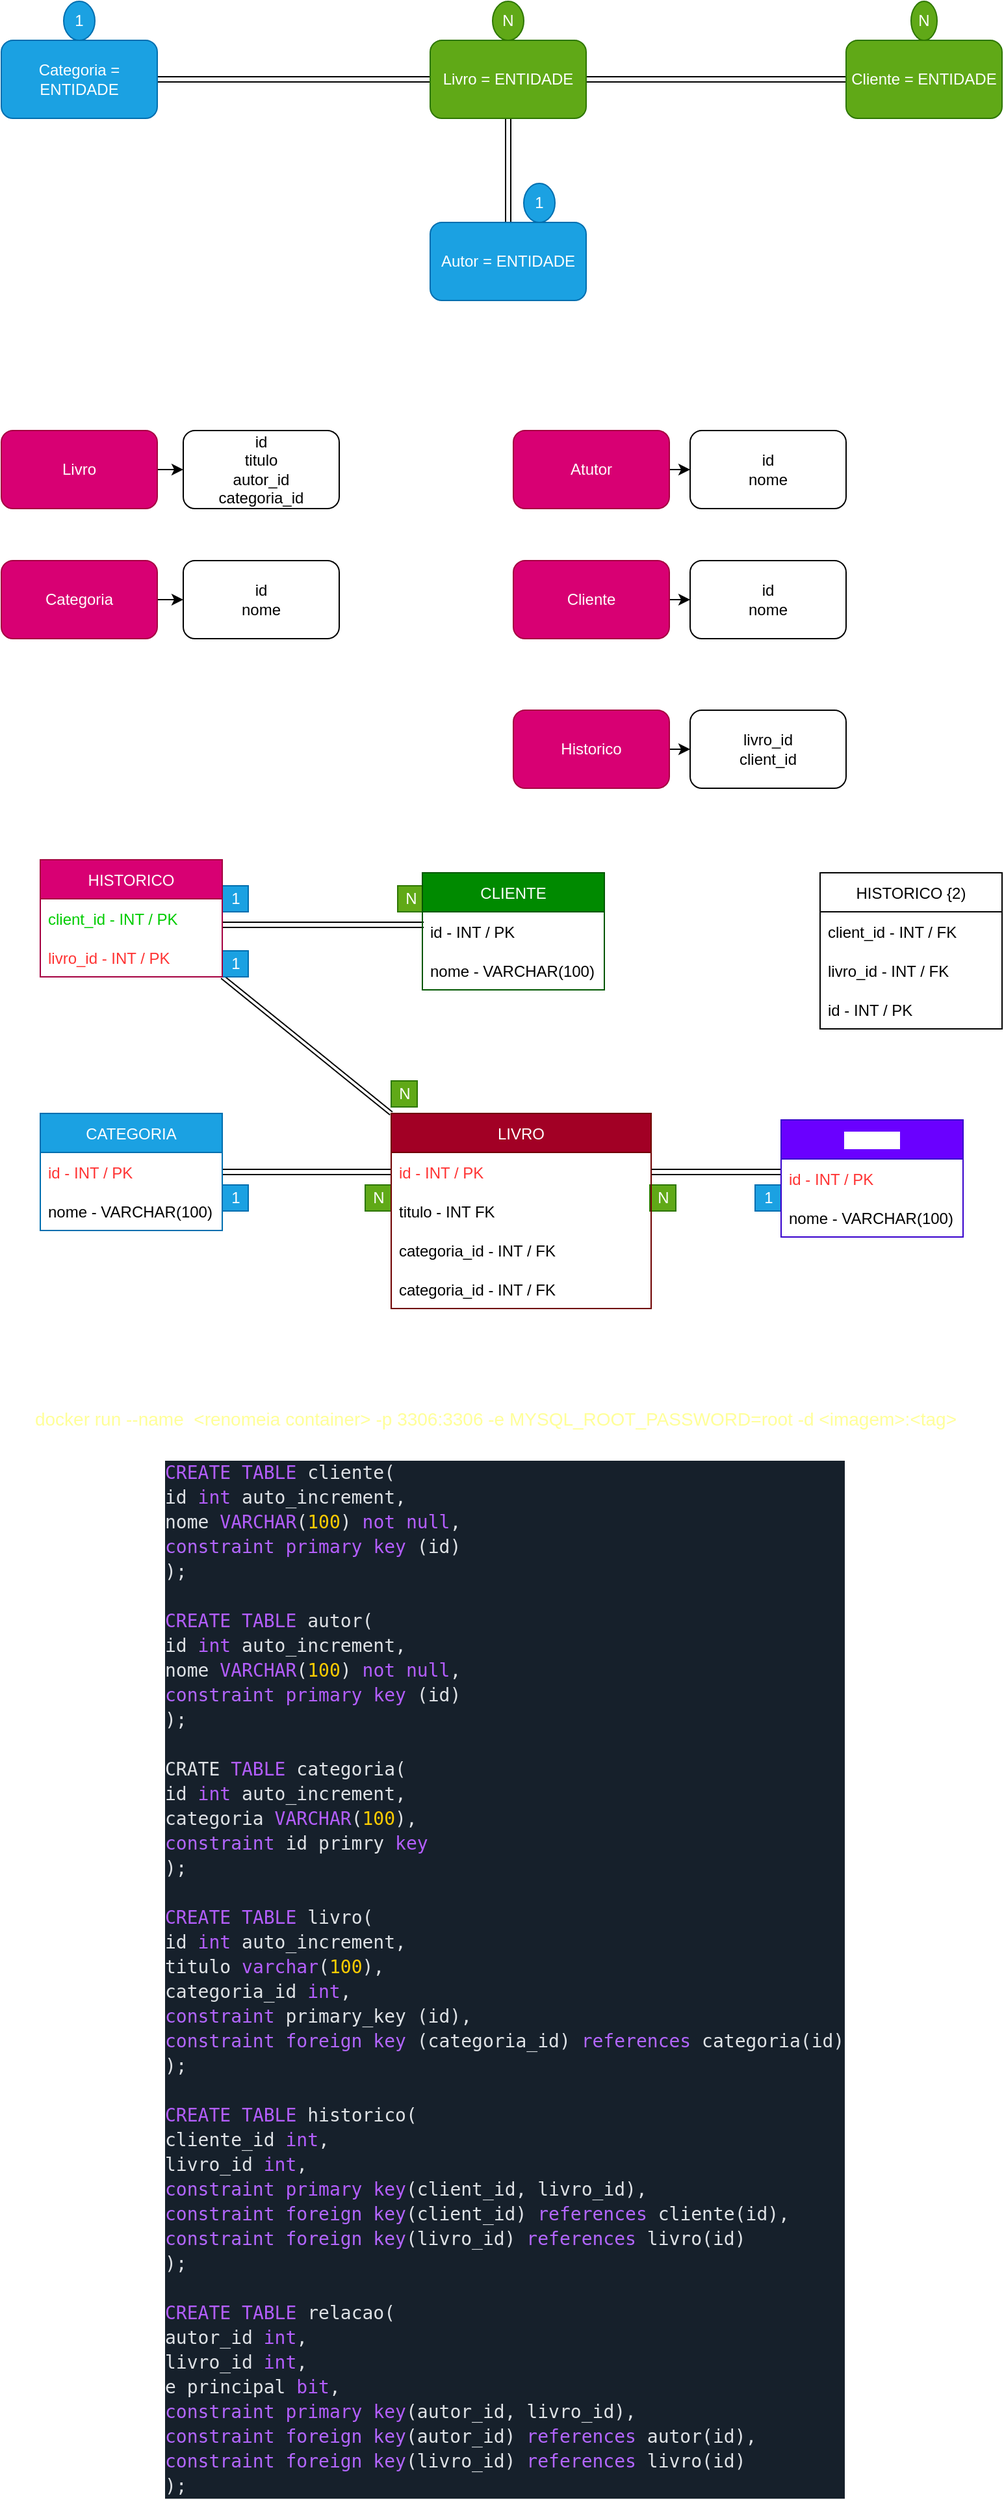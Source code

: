 <mxfile>
    <diagram id="0uSQWP6d-PjDvjXYT56y" name="Página-1">
        <mxGraphModel dx="805" dy="582" grid="1" gridSize="10" guides="1" tooltips="1" connect="1" arrows="1" fold="1" page="1" pageScale="1" pageWidth="827" pageHeight="1169" math="0" shadow="0">
            <root>
                <mxCell id="0"/>
                <mxCell id="1" parent="0"/>
                <mxCell id="6" style="edgeStyle=none;html=1;exitX=0;exitY=0.5;exitDx=0;exitDy=0;shape=link;" parent="1" source="2" target="3" edge="1">
                    <mxGeometry relative="1" as="geometry">
                        <mxPoint x="150" y="70" as="targetPoint"/>
                    </mxGeometry>
                </mxCell>
                <mxCell id="7" style="edgeStyle=none;html=1;exitX=1;exitY=0.5;exitDx=0;exitDy=0;shape=link;" parent="1" source="2" target="4" edge="1">
                    <mxGeometry relative="1" as="geometry">
                        <mxPoint x="660" y="70" as="targetPoint"/>
                    </mxGeometry>
                </mxCell>
                <mxCell id="8" style="edgeStyle=none;html=1;exitX=0.5;exitY=1;exitDx=0;exitDy=0;entryX=0.5;entryY=0;entryDx=0;entryDy=0;shape=link;" parent="1" source="2" target="5" edge="1">
                    <mxGeometry relative="1" as="geometry"/>
                </mxCell>
                <mxCell id="2" value="Livro = ENTIDADE" style="rounded=1;whiteSpace=wrap;html=1;fillColor=#60a917;fontColor=#ffffff;strokeColor=#2D7600;" parent="1" vertex="1">
                    <mxGeometry x="350" y="40" width="120" height="60" as="geometry"/>
                </mxCell>
                <mxCell id="3" value="Categoria = ENTIDADE" style="rounded=1;whiteSpace=wrap;html=1;fillColor=#1ba1e2;fontColor=#ffffff;strokeColor=#006EAF;" parent="1" vertex="1">
                    <mxGeometry x="20" y="40" width="120" height="60" as="geometry"/>
                </mxCell>
                <mxCell id="4" value="Cliente = ENTIDADE" style="rounded=1;whiteSpace=wrap;html=1;fillColor=#60a917;fontColor=#ffffff;strokeColor=#2D7600;" parent="1" vertex="1">
                    <mxGeometry x="670" y="40" width="120" height="60" as="geometry"/>
                </mxCell>
                <mxCell id="5" value="Autor = ENTIDADE" style="rounded=1;whiteSpace=wrap;html=1;fillColor=#1ba1e2;fontColor=#ffffff;strokeColor=#006EAF;" parent="1" vertex="1">
                    <mxGeometry x="350" y="180" width="120" height="60" as="geometry"/>
                </mxCell>
                <mxCell id="12" value="N" style="ellipse;whiteSpace=wrap;html=1;fillColor=#60a917;fontColor=#ffffff;strokeColor=#2D7600;" parent="1" vertex="1">
                    <mxGeometry x="398" y="10" width="24" height="30" as="geometry"/>
                </mxCell>
                <mxCell id="13" value="N" style="ellipse;whiteSpace=wrap;html=1;fillColor=#60a917;fontColor=#ffffff;strokeColor=#2D7600;" parent="1" vertex="1">
                    <mxGeometry x="720" y="10" width="20" height="30" as="geometry"/>
                </mxCell>
                <mxCell id="14" value="1" style="ellipse;whiteSpace=wrap;html=1;fillColor=#1ba1e2;fontColor=#ffffff;strokeColor=#006EAF;" parent="1" vertex="1">
                    <mxGeometry x="68" y="10" width="24" height="30" as="geometry"/>
                </mxCell>
                <mxCell id="15" value="1" style="ellipse;whiteSpace=wrap;html=1;fillColor=#1ba1e2;fontColor=#ffffff;strokeColor=#006EAF;" parent="1" vertex="1">
                    <mxGeometry x="422" y="150" width="24" height="30" as="geometry"/>
                </mxCell>
                <mxCell id="24" value="" style="edgeStyle=none;html=1;" parent="1" source="17" target="23" edge="1">
                    <mxGeometry relative="1" as="geometry"/>
                </mxCell>
                <mxCell id="17" value="Livro" style="rounded=1;whiteSpace=wrap;html=1;fillColor=#d80073;fontColor=#ffffff;strokeColor=#A50040;" parent="1" vertex="1">
                    <mxGeometry x="20" y="340" width="120" height="60" as="geometry"/>
                </mxCell>
                <mxCell id="32" value="" style="edgeStyle=none;html=1;" parent="1" source="18" target="31" edge="1">
                    <mxGeometry relative="1" as="geometry"/>
                </mxCell>
                <mxCell id="18" value="Categoria" style="rounded=1;whiteSpace=wrap;html=1;fillColor=#d80073;fontColor=#ffffff;strokeColor=#A50040;" parent="1" vertex="1">
                    <mxGeometry x="20" y="440" width="120" height="60" as="geometry"/>
                </mxCell>
                <mxCell id="26" value="" style="edgeStyle=none;html=1;" parent="1" source="19" target="25" edge="1">
                    <mxGeometry relative="1" as="geometry"/>
                </mxCell>
                <mxCell id="19" value="Atutor" style="rounded=1;whiteSpace=wrap;html=1;fillColor=#d80073;fontColor=#ffffff;strokeColor=#A50040;" parent="1" vertex="1">
                    <mxGeometry x="414" y="340" width="120" height="60" as="geometry"/>
                </mxCell>
                <mxCell id="28" value="" style="edgeStyle=none;html=1;" parent="1" source="20" target="27" edge="1">
                    <mxGeometry relative="1" as="geometry"/>
                </mxCell>
                <mxCell id="20" value="Cliente" style="rounded=1;whiteSpace=wrap;html=1;fillColor=#d80073;fontColor=#ffffff;strokeColor=#A50040;" parent="1" vertex="1">
                    <mxGeometry x="414" y="440" width="120" height="60" as="geometry"/>
                </mxCell>
                <mxCell id="23" value="id&lt;br&gt;titulo&lt;br&gt;autor_id&lt;br&gt;categoria_id" style="rounded=1;whiteSpace=wrap;html=1;" parent="1" vertex="1">
                    <mxGeometry x="160" y="340" width="120" height="60" as="geometry"/>
                </mxCell>
                <mxCell id="25" value="id&lt;br&gt;nome&lt;br&gt;" style="rounded=1;whiteSpace=wrap;html=1;" parent="1" vertex="1">
                    <mxGeometry x="550" y="340" width="120" height="60" as="geometry"/>
                </mxCell>
                <mxCell id="27" value="id&lt;br&gt;nome" style="rounded=1;whiteSpace=wrap;html=1;" parent="1" vertex="1">
                    <mxGeometry x="550" y="440" width="120" height="60" as="geometry"/>
                </mxCell>
                <mxCell id="31" value="id&lt;br&gt;nome&lt;br&gt;" style="rounded=1;whiteSpace=wrap;html=1;" parent="1" vertex="1">
                    <mxGeometry x="160" y="440" width="120" height="60" as="geometry"/>
                </mxCell>
                <mxCell id="36" value="" style="edgeStyle=none;html=1;" parent="1" source="34" target="35" edge="1">
                    <mxGeometry relative="1" as="geometry"/>
                </mxCell>
                <mxCell id="34" value="Historico&lt;br&gt;" style="rounded=1;whiteSpace=wrap;html=1;fillColor=#d80073;fontColor=#ffffff;strokeColor=#A50040;" parent="1" vertex="1">
                    <mxGeometry x="414" y="555" width="120" height="60" as="geometry"/>
                </mxCell>
                <mxCell id="35" value="livro_id&lt;br&gt;client_id&lt;br&gt;" style="rounded=1;whiteSpace=wrap;html=1;" parent="1" vertex="1">
                    <mxGeometry x="550" y="555" width="120" height="60" as="geometry"/>
                </mxCell>
                <mxCell id="52" style="edgeStyle=none;html=1;exitX=0;exitY=0.5;exitDx=0;exitDy=0;shape=link;" parent="1" edge="1">
                    <mxGeometry relative="1" as="geometry">
                        <mxPoint x="520" y="910" as="targetPoint"/>
                        <mxPoint x="620" y="910" as="sourcePoint"/>
                    </mxGeometry>
                </mxCell>
                <mxCell id="49" style="edgeStyle=none;html=1;exitX=1;exitY=0.5;exitDx=0;exitDy=0;entryX=0;entryY=0.5;entryDx=0;entryDy=0;shape=link;" parent="1" target="83" edge="1">
                    <mxGeometry relative="1" as="geometry">
                        <mxPoint x="190" y="910" as="sourcePoint"/>
                        <mxPoint x="305" y="1030" as="targetPoint"/>
                    </mxGeometry>
                </mxCell>
                <mxCell id="43" style="edgeStyle=none;html=1;exitX=1;exitY=0.5;exitDx=0;exitDy=0;shape=link;" parent="1" edge="1">
                    <mxGeometry relative="1" as="geometry">
                        <mxPoint x="190" y="720" as="sourcePoint"/>
                        <mxPoint x="345" y="720" as="targetPoint"/>
                    </mxGeometry>
                </mxCell>
                <mxCell id="46" style="edgeStyle=none;html=1;exitX=1;exitY=1;exitDx=0;exitDy=0;entryX=0;entryY=0;entryDx=0;entryDy=0;shape=link;width=-3;" parent="1" target="82" edge="1">
                    <mxGeometry relative="1" as="geometry">
                        <mxPoint x="190" y="760" as="sourcePoint"/>
                        <mxPoint x="305" y="950" as="targetPoint"/>
                    </mxGeometry>
                </mxCell>
                <mxCell id="44" value="1" style="text;html=1;align=center;verticalAlign=middle;resizable=0;points=[];autosize=1;strokeColor=#006EAF;fillColor=#1ba1e2;fontColor=#ffffff;" parent="1" vertex="1">
                    <mxGeometry x="190" y="690" width="20" height="20" as="geometry"/>
                </mxCell>
                <mxCell id="45" value="N" style="text;html=1;align=center;verticalAlign=middle;resizable=0;points=[];autosize=1;strokeColor=#2D7600;fillColor=#60a917;fontColor=#ffffff;" parent="1" vertex="1">
                    <mxGeometry x="325" y="690" width="20" height="20" as="geometry"/>
                </mxCell>
                <mxCell id="47" value="1" style="text;html=1;align=center;verticalAlign=middle;resizable=0;points=[];autosize=1;strokeColor=#006EAF;fillColor=#1ba1e2;fontColor=#ffffff;" parent="1" vertex="1">
                    <mxGeometry x="190" y="740" width="20" height="20" as="geometry"/>
                </mxCell>
                <mxCell id="48" value="N" style="text;html=1;align=center;verticalAlign=middle;resizable=0;points=[];autosize=1;strokeColor=#2D7600;fillColor=#60a917;fontColor=#ffffff;" parent="1" vertex="1">
                    <mxGeometry x="320" y="840" width="20" height="20" as="geometry"/>
                </mxCell>
                <mxCell id="50" value="1" style="text;html=1;align=center;verticalAlign=middle;resizable=0;points=[];autosize=1;strokeColor=#006EAF;fillColor=#1ba1e2;fontColor=#ffffff;" parent="1" vertex="1">
                    <mxGeometry x="190" y="920" width="20" height="20" as="geometry"/>
                </mxCell>
                <mxCell id="51" value="N" style="text;html=1;align=center;verticalAlign=middle;resizable=0;points=[];autosize=1;strokeColor=#2D7600;fillColor=#60a917;fontColor=#ffffff;" parent="1" vertex="1">
                    <mxGeometry x="300" y="920" width="20" height="20" as="geometry"/>
                </mxCell>
                <mxCell id="53" value="1" style="text;html=1;align=center;verticalAlign=middle;resizable=0;points=[];autosize=1;strokeColor=#006EAF;fillColor=#1ba1e2;fontColor=#ffffff;" parent="1" vertex="1">
                    <mxGeometry x="600" y="920" width="20" height="20" as="geometry"/>
                </mxCell>
                <mxCell id="54" value="N" style="text;html=1;align=center;verticalAlign=middle;resizable=0;points=[];autosize=1;strokeColor=#2D7600;fillColor=#60a917;fontColor=#ffffff;" parent="1" vertex="1">
                    <mxGeometry x="519" y="920" width="20" height="20" as="geometry"/>
                </mxCell>
                <mxCell id="58" value="HISTORICO {2)" style="swimlane;fontStyle=0;childLayout=stackLayout;horizontal=1;startSize=30;horizontalStack=0;resizeParent=1;resizeParentMax=0;resizeLast=0;collapsible=1;marginBottom=0;" parent="1" vertex="1">
                    <mxGeometry x="650" y="680" width="140" height="120" as="geometry"/>
                </mxCell>
                <mxCell id="59" value="client_id - INT / FK    " style="text;align=left;verticalAlign=middle;spacingLeft=4;spacingRight=4;overflow=hidden;points=[[0,0.5],[1,0.5]];portConstraint=eastwest;rotatable=0;" parent="58" vertex="1">
                    <mxGeometry y="30" width="140" height="30" as="geometry"/>
                </mxCell>
                <mxCell id="60" value="livro_id - INT / FK" style="text;align=left;verticalAlign=middle;spacingLeft=4;spacingRight=4;overflow=hidden;points=[[0,0.5],[1,0.5]];portConstraint=eastwest;rotatable=0;" parent="58" vertex="1">
                    <mxGeometry y="60" width="140" height="30" as="geometry"/>
                </mxCell>
                <mxCell id="61" value="id - INT / PK" style="text;align=left;verticalAlign=middle;spacingLeft=4;spacingRight=4;overflow=hidden;points=[[0,0.5],[1,0.5]];portConstraint=eastwest;rotatable=0;" parent="58" vertex="1">
                    <mxGeometry y="90" width="140" height="30" as="geometry"/>
                </mxCell>
                <mxCell id="62" value="HISTORICO" style="swimlane;fontStyle=0;childLayout=stackLayout;horizontal=1;startSize=30;horizontalStack=0;resizeParent=1;resizeParentMax=0;resizeLast=0;collapsible=1;marginBottom=0;fillColor=#d80073;fontColor=#ffffff;strokeColor=#A50040;" parent="1" vertex="1">
                    <mxGeometry x="50" y="670" width="140" height="90" as="geometry"/>
                </mxCell>
                <mxCell id="63" value="client_id - INT / PK                " style="text;strokeColor=none;fillColor=none;align=left;verticalAlign=middle;spacingLeft=4;spacingRight=4;overflow=hidden;points=[[0,0.5],[1,0.5]];portConstraint=eastwest;rotatable=0;fontColor=#00CC00;" parent="62" vertex="1">
                    <mxGeometry y="30" width="140" height="30" as="geometry"/>
                </mxCell>
                <mxCell id="64" value="livro_id - INT / PK" style="text;strokeColor=none;fillColor=none;align=left;verticalAlign=middle;spacingLeft=4;spacingRight=4;overflow=hidden;points=[[0,0.5],[1,0.5]];portConstraint=eastwest;rotatable=0;fontColor=#FF3333;" parent="62" vertex="1">
                    <mxGeometry y="60" width="140" height="30" as="geometry"/>
                </mxCell>
                <mxCell id="68" value="CLIENTE" style="swimlane;fontStyle=0;childLayout=stackLayout;horizontal=1;startSize=30;horizontalStack=0;resizeParent=1;resizeParentMax=0;resizeLast=0;collapsible=1;marginBottom=0;labelBackgroundColor=none;fillColor=#008a00;fontColor=#ffffff;strokeColor=#005700;" parent="1" vertex="1">
                    <mxGeometry x="344" y="680" width="140" height="90" as="geometry"/>
                </mxCell>
                <mxCell id="69" value="id - INT / PK" style="text;strokeColor=none;fillColor=none;align=left;verticalAlign=middle;spacingLeft=4;spacingRight=4;overflow=hidden;points=[[0,0.5],[1,0.5]];portConstraint=eastwest;rotatable=0;" parent="68" vertex="1">
                    <mxGeometry y="30" width="140" height="30" as="geometry"/>
                </mxCell>
                <mxCell id="70" value="nome - VARCHAR(100)" style="text;strokeColor=none;fillColor=none;align=left;verticalAlign=middle;spacingLeft=4;spacingRight=4;overflow=hidden;points=[[0,0.5],[1,0.5]];portConstraint=eastwest;rotatable=0;" parent="68" vertex="1">
                    <mxGeometry y="60" width="140" height="30" as="geometry"/>
                </mxCell>
                <mxCell id="72" value="AUTOR" style="swimlane;fontStyle=0;childLayout=stackLayout;horizontal=1;startSize=30;horizontalStack=0;resizeParent=1;resizeParentMax=0;resizeLast=0;collapsible=1;marginBottom=0;labelBackgroundColor=default;fillColor=#6a00ff;fontColor=#ffffff;strokeColor=#3700CC;" parent="1" vertex="1">
                    <mxGeometry x="620" y="870" width="140" height="90" as="geometry"/>
                </mxCell>
                <mxCell id="73" value="id - INT / PK" style="text;strokeColor=none;fillColor=none;align=left;verticalAlign=middle;spacingLeft=4;spacingRight=4;overflow=hidden;points=[[0,0.5],[1,0.5]];portConstraint=eastwest;rotatable=0;fontColor=#FF3333;" parent="72" vertex="1">
                    <mxGeometry y="30" width="140" height="30" as="geometry"/>
                </mxCell>
                <mxCell id="74" value="nome - VARCHAR(100)" style="text;strokeColor=none;fillColor=none;align=left;verticalAlign=middle;spacingLeft=4;spacingRight=4;overflow=hidden;points=[[0,0.5],[1,0.5]];portConstraint=eastwest;rotatable=0;" parent="72" vertex="1">
                    <mxGeometry y="60" width="140" height="30" as="geometry"/>
                </mxCell>
                <mxCell id="75" value="CATEGORIA" style="swimlane;fontStyle=0;childLayout=stackLayout;horizontal=1;startSize=30;horizontalStack=0;resizeParent=1;resizeParentMax=0;resizeLast=0;collapsible=1;marginBottom=0;fillColor=#1ba1e2;fontColor=#ffffff;strokeColor=#006EAF;" parent="1" vertex="1">
                    <mxGeometry x="50" y="865" width="140" height="90" as="geometry"/>
                </mxCell>
                <mxCell id="76" value="id - INT / PK" style="text;strokeColor=none;fillColor=none;align=left;verticalAlign=middle;spacingLeft=4;spacingRight=4;overflow=hidden;points=[[0,0.5],[1,0.5]];portConstraint=eastwest;rotatable=0;fontColor=#FF3333;" parent="75" vertex="1">
                    <mxGeometry y="30" width="140" height="30" as="geometry"/>
                </mxCell>
                <mxCell id="77" value="nome - VARCHAR(100)" style="text;strokeColor=none;fillColor=none;align=left;verticalAlign=middle;spacingLeft=4;spacingRight=4;overflow=hidden;points=[[0,0.5],[1,0.5]];portConstraint=eastwest;rotatable=0;" parent="75" vertex="1">
                    <mxGeometry y="60" width="140" height="30" as="geometry"/>
                </mxCell>
                <mxCell id="82" value="LIVRO" style="swimlane;fontStyle=0;childLayout=stackLayout;horizontal=1;startSize=30;horizontalStack=0;resizeParent=1;resizeParentMax=0;resizeLast=0;collapsible=1;marginBottom=0;fillColor=#a20025;fontColor=#ffffff;strokeColor=#6F0000;" parent="1" vertex="1">
                    <mxGeometry x="320" y="865" width="200" height="150" as="geometry"/>
                </mxCell>
                <mxCell id="83" value="id - INT / PK" style="text;strokeColor=none;fillColor=none;align=left;verticalAlign=middle;spacingLeft=4;spacingRight=4;overflow=hidden;points=[[0,0.5],[1,0.5]];portConstraint=eastwest;rotatable=0;fontColor=#FF3333;" parent="82" vertex="1">
                    <mxGeometry y="30" width="200" height="30" as="geometry"/>
                </mxCell>
                <mxCell id="84" value="titulo - INT FK" style="text;strokeColor=none;fillColor=none;align=left;verticalAlign=middle;spacingLeft=4;spacingRight=4;overflow=hidden;points=[[0,0.5],[1,0.5]];portConstraint=eastwest;rotatable=0;" parent="82" vertex="1">
                    <mxGeometry y="60" width="200" height="30" as="geometry"/>
                </mxCell>
                <mxCell id="86" value="categoria_id - INT / FK" style="text;strokeColor=none;fillColor=none;align=left;verticalAlign=middle;spacingLeft=4;spacingRight=4;overflow=hidden;points=[[0,0.5],[1,0.5]];portConstraint=eastwest;rotatable=0;" parent="82" vertex="1">
                    <mxGeometry y="90" width="200" height="30" as="geometry"/>
                </mxCell>
                <mxCell id="85" value="categoria_id - INT / FK" style="text;strokeColor=none;fillColor=none;align=left;verticalAlign=middle;spacingLeft=4;spacingRight=4;overflow=hidden;points=[[0,0.5],[1,0.5]];portConstraint=eastwest;rotatable=0;" parent="82" vertex="1">
                    <mxGeometry y="120" width="200" height="30" as="geometry"/>
                </mxCell>
                <mxCell id="87" value="&lt;font color=&quot;#ffff99&quot; style=&quot;font-size: 14px&quot;&gt;docker run --name&amp;nbsp; &amp;lt;renomeia container&amp;gt; -p 3306:3306 -e MYSQL_ROOT_PASSWORD=root -d &amp;lt;imagem&amp;gt;:&amp;lt;tag&amp;gt;&lt;/font&gt;" style="text;html=1;align=center;verticalAlign=middle;resizable=0;points=[];autosize=1;strokeColor=none;fillColor=none;" parent="1" vertex="1">
                    <mxGeometry x="40" y="1090" width="720" height="20" as="geometry"/>
                </mxCell>
                <mxCell id="94" value="&lt;div style=&quot;color: rgb(223 , 226 , 230) ; background-color: rgb(22 , 32 , 43) ; font-family: &amp;#34;droid sans mono&amp;#34; , &amp;#34;monospace&amp;#34; , monospace ; line-height: 19px&quot;&gt;&lt;div&gt;&lt;span style=&quot;color: #b45eff&quot;&gt;CREATE&lt;/span&gt; &lt;span style=&quot;color: #b45eff&quot;&gt;TABLE&lt;/span&gt; cliente(&lt;/div&gt;&lt;div&gt;  id &lt;span style=&quot;color: #b45eff&quot;&gt;int&lt;/span&gt; auto_increment,&lt;/div&gt;&lt;div&gt;  nome &lt;span style=&quot;color: #b45eff&quot;&gt;VARCHAR&lt;/span&gt;(&lt;span style=&quot;color: #ffcc00&quot;&gt;100&lt;/span&gt;) &lt;span style=&quot;color: #b45eff&quot;&gt;not&lt;/span&gt; &lt;span style=&quot;color: #b45eff&quot;&gt;null&lt;/span&gt;,&lt;/div&gt;&lt;div&gt;  &lt;span style=&quot;color: #b366ff&quot;&gt;constraint&lt;/span&gt; &lt;span style=&quot;color: #b45eff&quot;&gt;primary&lt;/span&gt; &lt;span style=&quot;color: #b45eff&quot;&gt;key&lt;/span&gt; (id)&lt;/div&gt;&lt;div&gt;);&lt;/div&gt;&lt;br&gt;&lt;div&gt;&lt;span style=&quot;color: #b45eff&quot;&gt;CREATE&lt;/span&gt; &lt;span style=&quot;color: #b45eff&quot;&gt;TABLE&lt;/span&gt; autor(&lt;/div&gt;&lt;div&gt;  id &lt;span style=&quot;color: #b45eff&quot;&gt;int&lt;/span&gt; auto_increment,&lt;/div&gt;&lt;div&gt;  nome &lt;span style=&quot;color: #b45eff&quot;&gt;VARCHAR&lt;/span&gt;(&lt;span style=&quot;color: #ffcc00&quot;&gt;100&lt;/span&gt;) &lt;span style=&quot;color: #b45eff&quot;&gt;not&lt;/span&gt; &lt;span style=&quot;color: #b45eff&quot;&gt;null&lt;/span&gt;,&lt;/div&gt;&lt;div&gt;  &lt;span style=&quot;color: #b366ff&quot;&gt;constraint&lt;/span&gt; &lt;span style=&quot;color: #b45eff&quot;&gt;primary&lt;/span&gt; &lt;span style=&quot;color: #b45eff&quot;&gt;key&lt;/span&gt; (id)&lt;/div&gt;&lt;div&gt;);&lt;/div&gt;&lt;br&gt;&lt;div&gt;CRATE &lt;span style=&quot;color: #b45eff&quot;&gt;TABLE&lt;/span&gt; categoria(&lt;/div&gt;&lt;div&gt;  id &lt;span style=&quot;color: #b45eff&quot;&gt;int&lt;/span&gt; auto_increment,&lt;/div&gt;&lt;div&gt;  categoria &lt;span style=&quot;color: #b45eff&quot;&gt;VARCHAR&lt;/span&gt;(&lt;span style=&quot;color: #ffcc00&quot;&gt;100&lt;/span&gt;),&lt;/div&gt;&lt;div&gt;  &lt;span style=&quot;color: #b366ff&quot;&gt;constraint&lt;/span&gt; id primry &lt;span style=&quot;color: #b45eff&quot;&gt;key&lt;/span&gt;&lt;/div&gt;&lt;div&gt;);&lt;/div&gt;&lt;br&gt;&lt;div&gt;&lt;span style=&quot;color: #b45eff&quot;&gt;CREATE&lt;/span&gt; &lt;span style=&quot;color: #b45eff&quot;&gt;TABLE&lt;/span&gt; livro(&lt;/div&gt;&lt;div&gt;  id &lt;span style=&quot;color: #b45eff&quot;&gt;int&lt;/span&gt; auto_increment,&lt;/div&gt;&lt;div&gt;  titulo &lt;span style=&quot;color: #b45eff&quot;&gt;varchar&lt;/span&gt;(&lt;span style=&quot;color: #ffcc00&quot;&gt;100&lt;/span&gt;),&lt;/div&gt;&lt;div&gt;  categoria_id &lt;span style=&quot;color: #b45eff&quot;&gt;int&lt;/span&gt;,&lt;/div&gt;&lt;div&gt;  &lt;span style=&quot;color: #b366ff&quot;&gt;constraint&lt;/span&gt; primary_key (id),&lt;/div&gt;&lt;div&gt;  &lt;span style=&quot;color: #b366ff&quot;&gt;constraint&lt;/span&gt; &lt;span style=&quot;color: #b366ff&quot;&gt;foreign key&lt;/span&gt; (categoria_id) &lt;span style=&quot;color: #b366ff&quot;&gt;references&lt;/span&gt; categoria(id)&lt;/div&gt;&lt;div&gt;);&lt;/div&gt;&lt;br&gt;&lt;div&gt;&lt;span style=&quot;color: #b45eff&quot;&gt;CREATE&lt;/span&gt; &lt;span style=&quot;color: #b45eff&quot;&gt;TABLE&lt;/span&gt; historico(&lt;/div&gt;&lt;div&gt;  cliente_id &lt;span style=&quot;color: #b45eff&quot;&gt;int&lt;/span&gt;,&lt;/div&gt;&lt;div&gt;  livro_id &lt;span style=&quot;color: #b45eff&quot;&gt;int&lt;/span&gt;,&lt;/div&gt;&lt;div&gt;  &lt;span style=&quot;color: #b366ff&quot;&gt;constraint&lt;/span&gt; &lt;span style=&quot;color: #b45eff&quot;&gt;primary&lt;/span&gt; &lt;span style=&quot;color: #b45eff&quot;&gt;key&lt;/span&gt;(client_id, livro_id),&lt;/div&gt;&lt;div&gt;  &lt;span style=&quot;color: #b366ff&quot;&gt;constraint&lt;/span&gt; &lt;span style=&quot;color: #b366ff&quot;&gt;foreign key&lt;/span&gt;(client_id) &lt;span style=&quot;color: #b366ff&quot;&gt;references&lt;/span&gt; cliente(id),&lt;/div&gt;&lt;div&gt;  &lt;span style=&quot;color: #b366ff&quot;&gt;constraint&lt;/span&gt; &lt;span style=&quot;color: #b366ff&quot;&gt;foreign key&lt;/span&gt;(livro_id) &lt;span style=&quot;color: #b366ff&quot;&gt;references&lt;/span&gt; livro(id)&lt;/div&gt;&lt;div&gt;);&lt;/div&gt;&lt;br&gt;&lt;div&gt;&lt;span style=&quot;color: #b45eff&quot;&gt;CREATE&lt;/span&gt; &lt;span style=&quot;color: #b45eff&quot;&gt;TABLE&lt;/span&gt; relacao(&lt;/div&gt;&lt;div&gt;  autor_id &lt;span style=&quot;color: #b45eff&quot;&gt;int&lt;/span&gt;,&lt;/div&gt;&lt;div&gt;  livro_id &lt;span style=&quot;color: #b45eff&quot;&gt;int&lt;/span&gt;,&lt;/div&gt;&lt;div&gt;  e principal &lt;span style=&quot;color: #b45eff&quot;&gt;bit&lt;/span&gt;,&lt;/div&gt;&lt;div&gt;  &lt;span style=&quot;color: #b366ff&quot;&gt;constraint&lt;/span&gt; &lt;span style=&quot;color: #b45eff&quot;&gt;primary&lt;/span&gt; &lt;span style=&quot;color: #b45eff&quot;&gt;key&lt;/span&gt;(autor_id, livro_id),&lt;/div&gt;&lt;div&gt;  &lt;span style=&quot;color: #b366ff&quot;&gt;constraint&lt;/span&gt; &lt;span style=&quot;color: #b366ff&quot;&gt;foreign key&lt;/span&gt;(autor_id) &lt;span style=&quot;color: #b366ff&quot;&gt;references&lt;/span&gt; autor(id),&lt;/div&gt;&lt;div&gt;  &lt;span style=&quot;color: #b366ff&quot;&gt;constraint&lt;/span&gt; &lt;span style=&quot;color: #b366ff&quot;&gt;foreign key&lt;/span&gt;(livro_id) &lt;span style=&quot;color: #b366ff&quot;&gt;references&lt;/span&gt; livro(id)&lt;/div&gt;&lt;div&gt;);&lt;/div&gt;&lt;/div&gt;" style="text;html=1;align=left;verticalAlign=middle;resizable=0;points=[];autosize=1;strokeColor=none;fillColor=none;fontSize=14;fontColor=#FFFF99;" parent="1" vertex="1">
                    <mxGeometry x="144" y="1130" width="540" height="800" as="geometry"/>
                </mxCell>
            </root>
        </mxGraphModel>
    </diagram>
</mxfile>